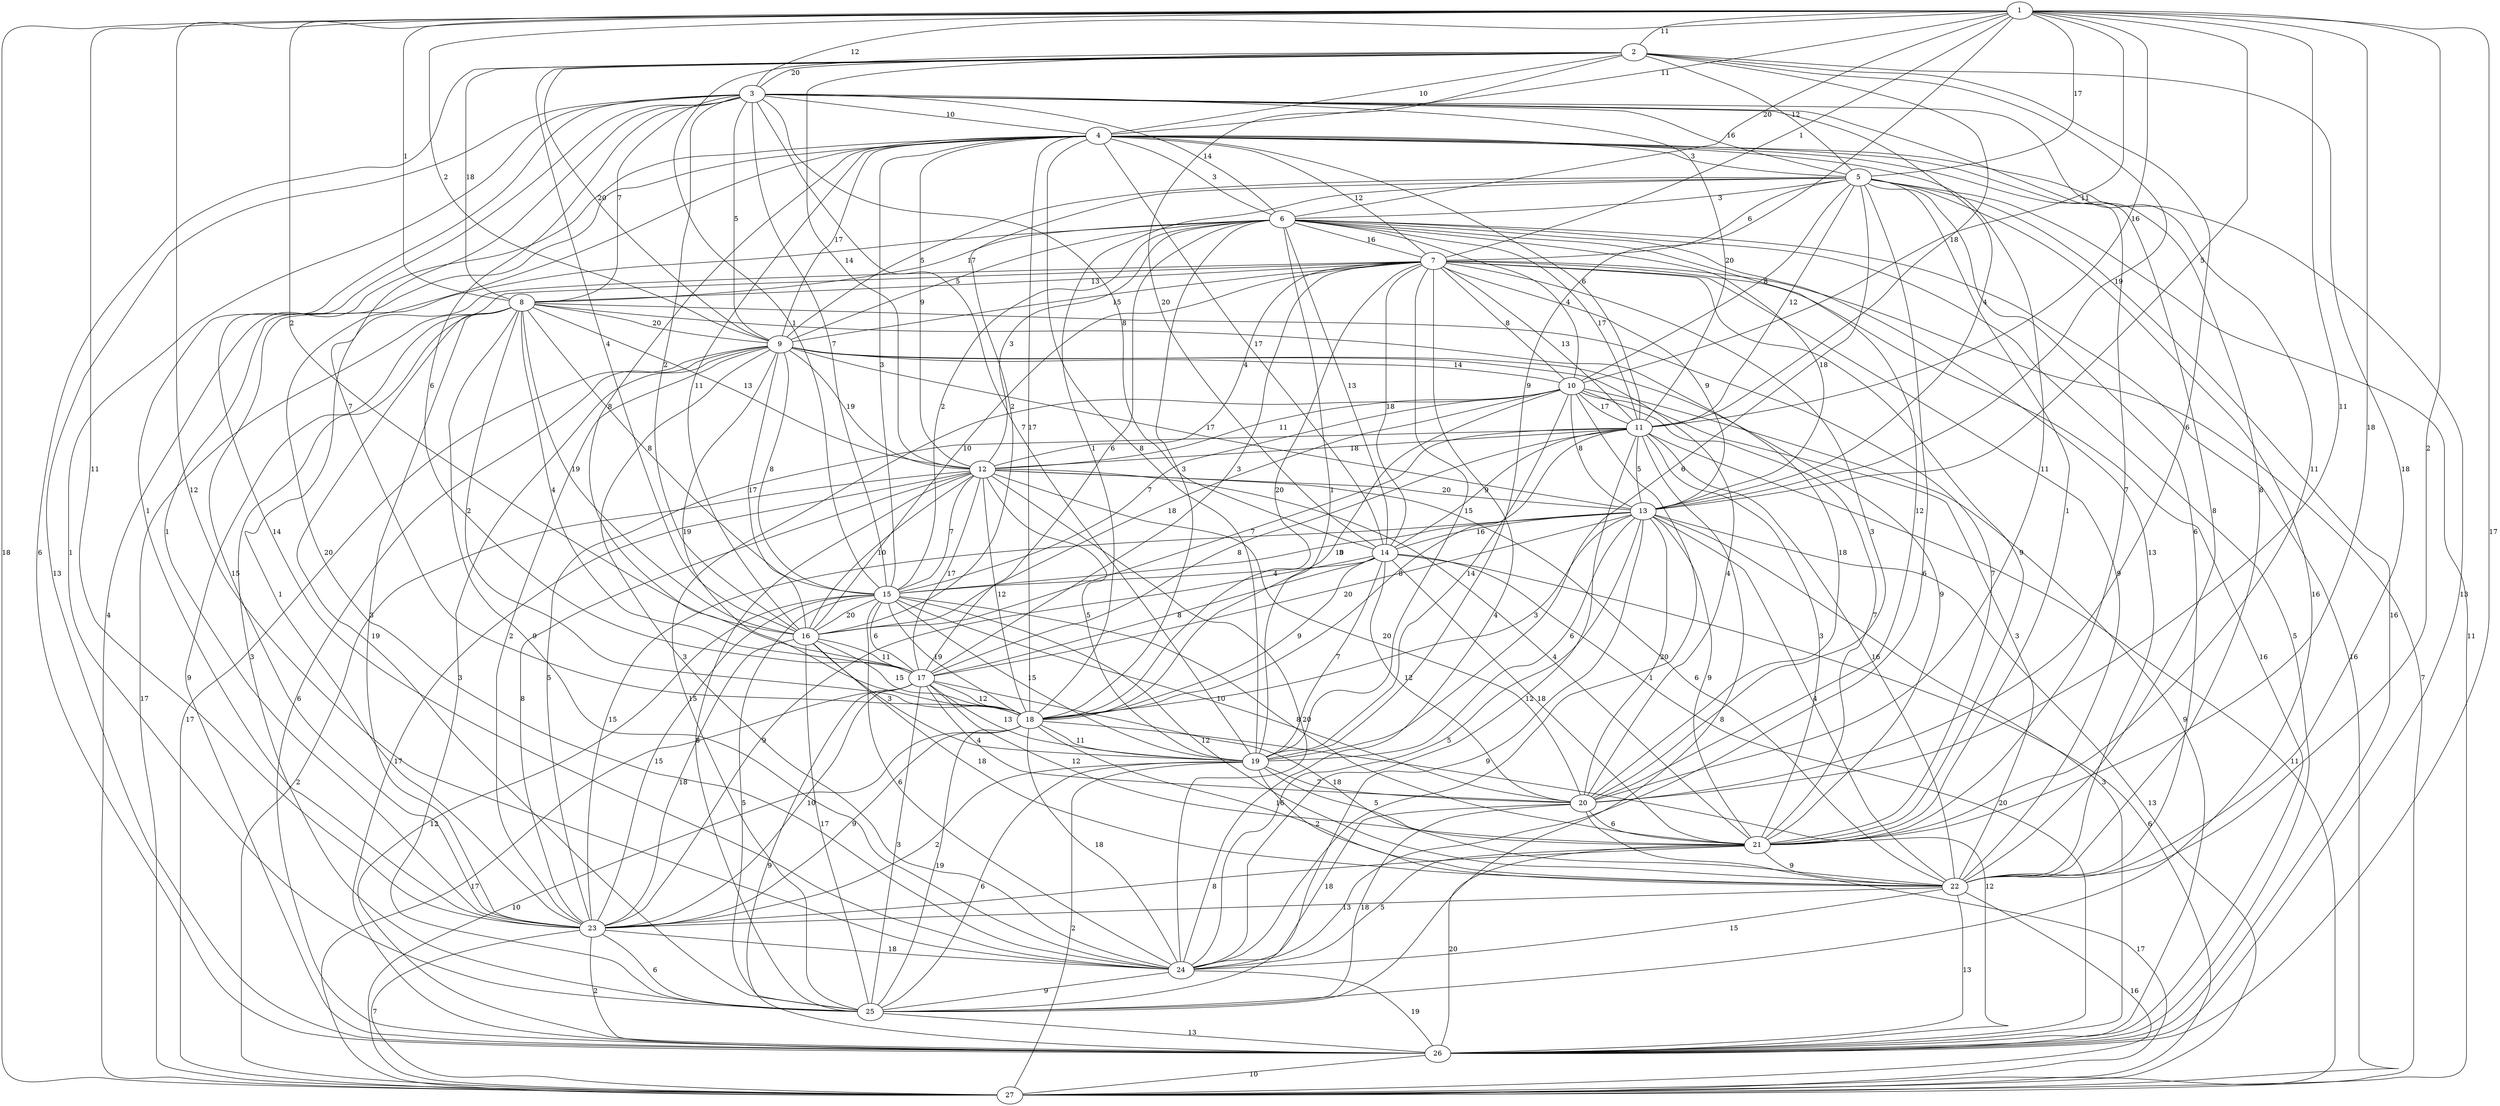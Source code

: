 graph G {
 1 -- 23 [label="11"];
 1 -- 20 [label="11"];
 1 -- 16 [label="2"];
 1 -- 13 [label="5"];
 1 -- 10 [label="11"];
 1 -- 22 [label="2"];
 1 -- 19 [label="9"];
 1 -- 24 [label="12"];
 1 -- 4 [label="11"];
 1 -- 27 [label="18"];
 1 -- 6 [label="20"];
 1 -- 3 [label="12"];
 1 -- 26 [label="17"];
 1 -- 5 [label="17"];
 1 -- 11 [label="16"];
 1 -- 21 [label="18"];
 1 -- 9 [label="2"];
 1 -- 7 [label="1"];
 1 -- 8 [label="1"];
 1 -- 2 [label="11"];
 2 -- 15 [label="1"];
 2 -- 9 [label="20"];
 2 -- 13 [label="19"];
 2 -- 16 [label="4"];
 2 -- 5 [label="12"];
 2 -- 12 [label="14"];
 2 -- 26 [label="6"];
 2 -- 14 [label="20"];
 2 -- 20 [label="6"];
 2 -- 8 [label="18"];
 2 -- 11 [label="18"];
 2 -- 22 [label="18"];
 2 -- 4 [label="10"];
 2 -- 3 [label="20"];
 3 -- 25 [label="1"];
 3 -- 22 [label="8"];
 3 -- 17 [label="6"];
 3 -- 16 [label="2"];
 3 -- 15 [label="7"];
 3 -- 9 [label="5"];
 3 -- 5 [label="16"];
 3 -- 24 [label="14"];
 3 -- 21 [label="11"];
 3 -- 23 [label="1"];
 3 -- 11 [label="20"];
 3 -- 13 [label="4"];
 3 -- 18 [label="7"];
 3 -- 19 [label="7"];
 3 -- 14 [label="8"];
 3 -- 6 [label="14"];
 3 -- 8 [label="7"];
 3 -- 26 [label="13"];
 3 -- 4 [label="10"];
 4 -- 26 [label="13"];
 4 -- 23 [label="1"];
 4 -- 22 [label="8"];
 4 -- 20 [label="11"];
 4 -- 18 [label="17"];
 4 -- 17 [label="8"];
 4 -- 15 [label="3"];
 4 -- 14 [label="17"];
 4 -- 7 [label="12"];
 4 -- 19 [label="8"];
 4 -- 11 [label="6"];
 4 -- 9 [label="17"];
 4 -- 27 [label="4"];
 4 -- 24 [label="20"];
 4 -- 12 [label="9"];
 4 -- 16 [label="11"];
 4 -- 6 [label="3"];
 4 -- 21 [label="7"];
 4 -- 5 [label="3"];
 5 -- 26 [label="16"];
 5 -- 25 [label="16"];
 5 -- 18 [label="1"];
 5 -- 16 [label="2"];
 5 -- 10 [label="8"];
 5 -- 7 [label="6"];
 5 -- 24 [label="6"];
 5 -- 27 [label="11"];
 5 -- 22 [label="6"];
 5 -- 21 [label="1"];
 5 -- 9 [label="5"];
 5 -- 19 [label="6"];
 5 -- 11 [label="12"];
 5 -- 6 [label="3"];
 6 -- 20 [label="12"];
 6 -- 15 [label="2"];
 6 -- 9 [label="5"];
 6 -- 22 [label="13"];
 6 -- 12 [label="3"];
 6 -- 23 [label="15"];
 6 -- 8 [label="17"];
 6 -- 17 [label="6"];
 6 -- 14 [label="13"];
 6 -- 13 [label="18"];
 6 -- 11 [label="17"];
 6 -- 27 [label="16"];
 6 -- 19 [label="1"];
 6 -- 18 [label="3"];
 6 -- 10 [label="4"];
 6 -- 26 [label="5"];
 6 -- 7 [label="16"];
 7 -- 26 [label="16"];
 7 -- 24 [label="4"];
 7 -- 22 [label="9"];
 7 -- 21 [label="9"];
 7 -- 18 [label="20"];
 7 -- 13 [label="9"];
 7 -- 9 [label="15"];
 7 -- 20 [label="3"];
 7 -- 25 [label="19"];
 7 -- 14 [label="18"];
 7 -- 19 [label="15"];
 7 -- 12 [label="4"];
 7 -- 17 [label="3"];
 7 -- 11 [label="13"];
 7 -- 16 [label="10"];
 7 -- 27 [label="7"];
 7 -- 23 [label="1"];
 7 -- 10 [label="8"];
 7 -- 8 [label="13"];
 8 -- 27 [label="17"];
 8 -- 24 [label="9"];
 8 -- 23 [label="3"];
 8 -- 21 [label="7"];
 8 -- 18 [label="2"];
 8 -- 17 [label="4"];
 8 -- 16 [label="19"];
 8 -- 12 [label="13"];
 8 -- 15 [label="8"];
 8 -- 25 [label="3"];
 8 -- 26 [label="9"];
 8 -- 20 [label="18"];
 8 -- 9 [label="20"];
 9 -- 25 [label="3"];
 9 -- 24 [label="3"];
 9 -- 20 [label="4"];
 9 -- 16 [label="17"];
 9 -- 15 [label="8"];
 9 -- 13 [label="17"];
 9 -- 23 [label="2"];
 9 -- 18 [label="19"];
 9 -- 12 [label="19"];
 9 -- 26 [label="6"];
 9 -- 27 [label="17"];
 9 -- 21 [label="9"];
 9 -- 10 [label="14"];
 10 -- 26 [label="9"];
 10 -- 25 [label="15"];
 10 -- 22 [label="3"];
 10 -- 21 [label="7"];
 10 -- 18 [label="10"];
 10 -- 13 [label="8"];
 10 -- 24 [label="1"];
 10 -- 19 [label="14"];
 10 -- 15 [label="7"];
 10 -- 12 [label="11"];
 10 -- 16 [label="18"];
 10 -- 11 [label="17"];
 11 -- 23 [label="5"];
 11 -- 22 [label="16"];
 11 -- 21 [label="3"];
 11 -- 13 [label="5"];
 11 -- 17 [label="8"];
 11 -- 24 [label="12"];
 11 -- 18 [label="8"];
 11 -- 25 [label="8"];
 11 -- 14 [label="9"];
 11 -- 16 [label="7"];
 11 -- 27 [label="11"];
 11 -- 12 [label="18"];
 12 -- 25 [label="8"];
 12 -- 24 [label="20"];
 12 -- 23 [label="8"];
 12 -- 22 [label="6"];
 12 -- 21 [label="4"];
 12 -- 19 [label="5"];
 12 -- 15 [label="7"];
 12 -- 17 [label="17"];
 12 -- 26 [label="17"];
 12 -- 20 [label="20"];
 12 -- 27 [label="2"];
 12 -- 18 [label="12"];
 12 -- 16 [label="10"];
 12 -- 13 [label="20"];
 13 -- 27 [label="13"];
 13 -- 23 [label="15"];
 13 -- 15 [label="3"];
 13 -- 17 [label="20"];
 13 -- 24 [label="5"];
 13 -- 25 [label="9"];
 13 -- 21 [label="9"];
 13 -- 18 [label="3"];
 13 -- 22 [label="4"];
 13 -- 19 [label="6"];
 13 -- 20 [label="20"];
 13 -- 26 [label="3"];
 13 -- 14 [label="16"];
 14 -- 26 [label="20"];
 14 -- 19 [label="7"];
 14 -- 18 [label="9"];
 14 -- 20 [label="12"];
 14 -- 23 [label="9"];
 14 -- 21 [label="18"];
 14 -- 17 [label="8"];
 14 -- 27 [label="6"];
 14 -- 15 [label="4"];
 15 -- 22 [label="12"];
 15 -- 20 [label="10"];
 15 -- 17 [label="6"];
 15 -- 23 [label="15"];
 15 -- 19 [label="15"];
 15 -- 24 [label="6"];
 15 -- 26 [label="12"];
 15 -- 18 [label="19"];
 15 -- 21 [label="8"];
 15 -- 25 [label="5"];
 15 -- 16 [label="20"];
 16 -- 23 [label="18"];
 16 -- 18 [label="15"];
 16 -- 22 [label="18"];
 16 -- 19 [label="3"];
 16 -- 25 [label="17"];
 16 -- 17 [label="11"];
 17 -- 27 [label="17"];
 17 -- 26 [label="9"];
 17 -- 21 [label="12"];
 17 -- 25 [label="3"];
 17 -- 19 [label="13"];
 17 -- 20 [label="4"];
 17 -- 23 [label="10"];
 17 -- 22 [label="18"];
 17 -- 18 [label="12"];
 18 -- 27 [label="10"];
 18 -- 23 [label="9"];
 18 -- 25 [label="19"];
 18 -- 24 [label="18"];
 18 -- 26 [label="12"];
 18 -- 22 [label="16"];
 18 -- 19 [label="11"];
 19 -- 27 [label="2"];
 19 -- 25 [label="6"];
 19 -- 22 [label="2"];
 19 -- 21 [label="5"];
 19 -- 23 [label="2"];
 19 -- 20 [label="7"];
 20 -- 25 [label="18"];
 20 -- 24 [label="18"];
 20 -- 27 [label="17"];
 20 -- 21 [label="6"];
 21 -- 23 [label="8"];
 21 -- 24 [label="5"];
 21 -- 26 [label="20"];
 21 -- 22 [label="9"];
 22 -- 27 [label="16"];
 22 -- 26 [label="13"];
 22 -- 24 [label="15"];
 22 -- 23 [label="13"];
 23 -- 27 [label="7"];
 23 -- 26 [label="2"];
 23 -- 25 [label="6"];
 23 -- 24 [label="18"];
 24 -- 26 [label="19"];
 24 -- 25 [label="9"];
 25 -- 26 [label="13"];
 26 -- 27 [label="10"];
}
